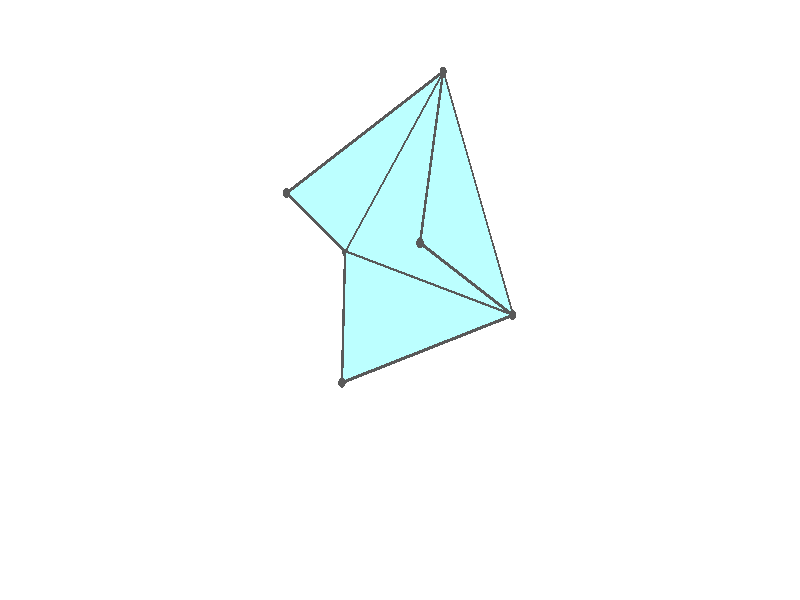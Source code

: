 #version 3.7;
global_settings{assumed_gamma 1.0}
camera{perspective location <18.750000000000000000000000, 10.825317547305481014063844, 12.499999999999996447286321> right <0.133333333333333331482962, -0.230940107675850353485814, -0.000000000000000000000000> up <-0.064951905283832905846353, -0.037499999999999998612221, 0.129903810567665811692706> direction <0.750000000000000111022302, 0.433012701892219298294151, 0.499999999999999944488849> sky <-0.433012701892219298294151, -0.249999999999999944488849, 0.866025403784438707610605> look_at <18.000000000000000000000000, 10.392304845413262270881205, 11.999999999999996447286321>}
light_source{<18.750000000000000000000000, 10.825317547305481014063844, 12.499999999999996447286321> rgb<1.0,1.0,1.0>}
background{rgb<1,1,1>}
union{union{object{union{sphere{<-0.471404520791031456106168, 0.816496580927726034460079, -0.109702116253172721194176>,0.029999999999999998889777}sphere{<-0.471404520791032122239983, -0.816496580927725923437777, -0.109702116253172721194176>,0.029999999999999998889777}sphere{<0.942809041582063356301546, -0.000000000000000230921615, -0.109702116253172721194176>,0.029999999999999998889777}} pigment{rgb<0.1,0.1,0.1>}}object{union{cylinder{<-0.471404520791031456106168, 0.816496580927726034460079, -0.109702116253172721194176>,<-0.471404520791032122239983, -0.816496580927725923437777, -0.109702116253172721194176>,0.010000000000000000208167}cylinder{<-0.471404520791032122239983, -0.816496580927725923437777, -0.109702116253172721194176>,<0.942809041582063356301546, -0.000000000000000230921615, -0.109702116253172721194176>,0.010000000000000000208167}cylinder{<0.942809041582063356301546, -0.000000000000000230921615, -0.109702116253172721194176>,<-0.471404520791031456106168, 0.816496580927726034460079, -0.109702116253172721194176>,0.010000000000000000208167}} pigment{rgb<0.1,0.1,0.1>}}object{polygon{3.000000000000000000000000,<-0.471404520791031456106168, 0.816496580927726034460079, -0.109702116253172721194176>,<-0.471404520791032122239983, -0.816496580927725923437777, -0.109702116253172721194176>,<0.942809041582063356301546, -0.000000000000000230921615, -0.109702116253172721194176>} pigment{rgbft<0.5,1.0,1.0,0.1,0.1>}}}union{object{union{sphere{<-0.471404520791031456106168, 0.816496580927726034460079, -0.109702116253172721194176>,0.029999999999999998889777}sphere{<-0.471404520791032122239983, -0.816496580927725923437777, -0.109702116253172721194176>,0.029999999999999998889777}sphere{<-0.715697442990643750704294, 0.000000000000000421986806, 1.283251927555586480167449>,0.029999999999999998889777}} pigment{rgb<0.1,0.1,0.1>}}object{union{cylinder{<-0.471404520791031456106168, 0.816496580927726034460079, -0.109702116253172721194176>,<-0.471404520791032122239983, -0.816496580927725923437777, -0.109702116253172721194176>,0.010000000000000000208167}cylinder{<-0.471404520791032122239983, -0.816496580927725923437777, -0.109702116253172721194176>,<-0.715697442990643750704294, 0.000000000000000421986806, 1.283251927555586480167449>,0.010000000000000000208167}cylinder{<-0.715697442990643750704294, 0.000000000000000421986806, 1.283251927555586480167449>,<-0.471404520791031456106168, 0.816496580927726034460079, -0.109702116253172721194176>,0.010000000000000000208167}} pigment{rgb<0.1,0.1,0.1>}}object{polygon{3.000000000000000000000000,<-0.471404520791031456106168, 0.816496580927726034460079, -0.109702116253172721194176>,<-0.471404520791032122239983, -0.816496580927725923437777, -0.109702116253172721194176>,<-0.715697442990643750704294, 0.000000000000000421986806, 1.283251927555586480167449>} pigment{rgbft<0.5,1.0,1.0,0.1,0.1>}}}union{object{union{sphere{<0.757363408322555331508852, -0.619812167053462981236578, 0.947705697406017177897297>,0.029999999999999998889777}sphere{<-0.471404520791031955706529, -0.816496580927726034460079, -0.109702116253172887727629>,0.029999999999999998889777}sphere{<-0.715697442990643750704294, 0.000000000000000444089210, 1.283251927555586702212054>,0.029999999999999998889777}} pigment{rgb<0.1,0.1,0.1>}}object{union{cylinder{<0.757363408322555331508852, -0.619812167053462981236578, 0.947705697406017177897297>,<-0.471404520791031955706529, -0.816496580927726034460079, -0.109702116253172887727629>,0.010000000000000000208167}cylinder{<-0.471404520791031955706529, -0.816496580927726034460079, -0.109702116253172887727629>,<-0.715697442990643750704294, 0.000000000000000444089210, 1.283251927555586702212054>,0.010000000000000000208167}cylinder{<-0.715697442990643750704294, 0.000000000000000444089210, 1.283251927555586702212054>,<0.757363408322555331508852, -0.619812167053462981236578, 0.947705697406017177897297>,0.010000000000000000208167}} pigment{rgb<0.1,0.1,0.1>}}object{polygon{3.000000000000000000000000,<0.757363408322555331508852, -0.619812167053462981236578, 0.947705697406017177897297>,<-0.471404520791031955706529, -0.816496580927726034460079, -0.109702116253172887727629>,<-0.715697442990643750704294, 0.000000000000000444089210, 1.283251927555586702212054>} pigment{rgbft<0.5,1.0,1.0,0.1,0.1>}}}union{object{union{sphere{<-0.471404520791031456106168, 0.816496580927726256504684, -0.109702116253172499149571>,0.029999999999999998889777}sphere{<0.757363408322556774798784, 0.619812167053462204080461, 0.947705697406017177897297>,0.029999999999999998889777}sphere{<-0.715697442990643750704294, 0.000000000000000388578059, 1.283251927555586480167449>,0.029999999999999998889777}} pigment{rgb<0.1,0.1,0.1>}}object{union{cylinder{<-0.471404520791031456106168, 0.816496580927726256504684, -0.109702116253172499149571>,<0.757363408322556774798784, 0.619812167053462204080461, 0.947705697406017177897297>,0.010000000000000000208167}cylinder{<0.757363408322556774798784, 0.619812167053462204080461, 0.947705697406017177897297>,<-0.715697442990643750704294, 0.000000000000000388578059, 1.283251927555586480167449>,0.010000000000000000208167}cylinder{<-0.715697442990643750704294, 0.000000000000000388578059, 1.283251927555586480167449>,<-0.471404520791031456106168, 0.816496580927726256504684, -0.109702116253172499149571>,0.010000000000000000208167}} pigment{rgb<0.1,0.1,0.1>}}object{polygon{3.000000000000000000000000,<-0.471404520791031456106168, 0.816496580927726256504684, -0.109702116253172499149571>,<0.757363408322556774798784, 0.619812167053462204080461, 0.947705697406017177897297>,<-0.715697442990643750704294, 0.000000000000000388578059, 1.283251927555586480167449>} pigment{rgbft<0.5,1.0,1.0,0.1,0.1>}}}}
